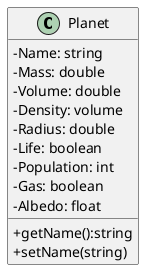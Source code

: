 @startuml
'https://plantuml.com/class-diagram
skinparam classAttributeIconSize 0
class Planet{
    -Name: string
    -Mass: double
    -Volume: double
    -Density: volume
    -Radius: double
    -Life: boolean
    -Population: int
    -Gas: boolean
    -Albedo: float
    +getName():string
    +setName(string)
}
@enduml